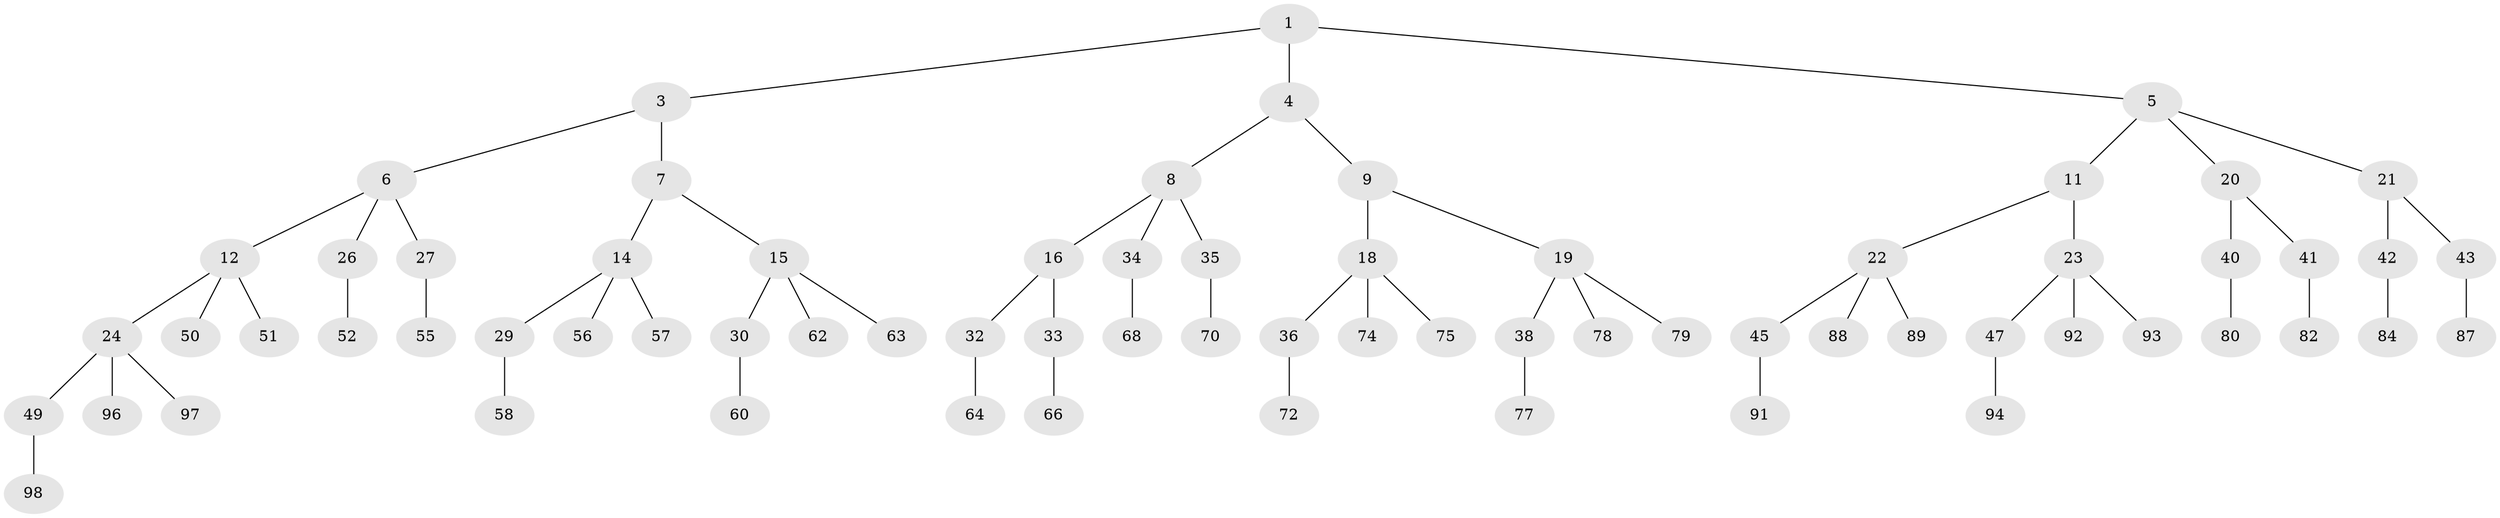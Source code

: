 // original degree distribution, {2: 0.02, 3: 0.48, 1: 0.5}
// Generated by graph-tools (version 1.1) at 2025/11/02/21/25 10:11:10]
// undirected, 70 vertices, 69 edges
graph export_dot {
graph [start="1"]
  node [color=gray90,style=filled];
  1 [super="+2"];
  3 [latent=1];
  4 [latent=0.5];
  5 [latent=0.5,super="+10"];
  6 [latent=0.5,super="+13"];
  7 [latent=0.5];
  8 [latent=0.333333,super="+17"];
  9 [latent=0.333333];
  11 [latent=0.333333];
  12 [latent=0.333333,super="+25"];
  14 [latent=0.333333,super="+28"];
  15 [latent=0.333333,super="+31"];
  16 [latent=0.25];
  18 [latent=0.25,super="+37"];
  19 [latent=0.25,super="+39"];
  20 [latent=0.25];
  21 [latent=0.25];
  22 [latent=0.25,super="+44"];
  23 [latent=0.25,super="+46"];
  24 [latent=0.25,super="+48"];
  26 [latent=0.25,super="+53"];
  27 [latent=0.25,super="+54"];
  29 [latent=0.25,super="+59"];
  30 [latent=0.25,super="+61"];
  32 [latent=0.2,super="+65"];
  33 [latent=0.2,super="+67"];
  34 [latent=0.2,super="+69"];
  35 [latent=0.2,super="+71"];
  36 [latent=0.2,super="+73"];
  38 [latent=0.2,super="+76"];
  40 [latent=0.2,super="+81"];
  41 [latent=0.2,super="+83"];
  42 [latent=0.2,super="+85"];
  43 [latent=0.2,super="+86"];
  45 [latent=0.2,super="+90"];
  47 [latent=0.2,super="+95"];
  49 [latent=0.2,super="+99"];
  50 [latent=0.2,super="+100"];
  51 [latent=0.2];
  52 [latent=0.2];
  55 [latent=0.2];
  56 [latent=0.2];
  57 [latent=0.2];
  58 [latent=0.2];
  60 [latent=0.2];
  62 [latent=0.2];
  63 [latent=0.2];
  64 [latent=0.166667];
  66 [latent=0.166667];
  68 [latent=0.166667];
  70 [latent=0.166667];
  72 [latent=0.166667];
  74 [latent=0.166667];
  75 [latent=0.166667];
  77 [latent=0.166667];
  78 [latent=0.166667];
  79 [latent=0.166667];
  80 [latent=0.166667];
  82 [latent=0.166667];
  84 [latent=0.166667];
  87 [latent=0.166667];
  88 [latent=0.166667];
  89 [latent=0.166667];
  91 [latent=0.166667];
  92 [latent=0.166667];
  93 [latent=0.166667];
  94 [latent=0.166667];
  96 [latent=0.166667];
  97 [latent=0.166667];
  98 [latent=0.166667];
  1 -- 3;
  1 -- 4;
  1 -- 5;
  3 -- 6;
  3 -- 7;
  4 -- 8;
  4 -- 9;
  5 -- 11;
  5 -- 21;
  5 -- 20;
  6 -- 12;
  6 -- 26;
  6 -- 27;
  7 -- 14;
  7 -- 15;
  8 -- 16;
  8 -- 34;
  8 -- 35;
  9 -- 18;
  9 -- 19;
  11 -- 22;
  11 -- 23;
  12 -- 24;
  12 -- 50;
  12 -- 51;
  14 -- 29;
  14 -- 56;
  14 -- 57;
  15 -- 30;
  15 -- 63;
  15 -- 62;
  16 -- 32;
  16 -- 33;
  18 -- 36;
  18 -- 75;
  18 -- 74;
  19 -- 38;
  19 -- 78;
  19 -- 79;
  20 -- 40;
  20 -- 41;
  21 -- 42;
  21 -- 43;
  22 -- 45;
  22 -- 88;
  22 -- 89;
  23 -- 47;
  23 -- 92;
  23 -- 93;
  24 -- 49;
  24 -- 97;
  24 -- 96;
  26 -- 52;
  27 -- 55;
  29 -- 58;
  30 -- 60;
  32 -- 64;
  33 -- 66;
  34 -- 68;
  35 -- 70;
  36 -- 72;
  38 -- 77;
  40 -- 80;
  41 -- 82;
  42 -- 84;
  43 -- 87;
  45 -- 91;
  47 -- 94;
  49 -- 98;
}
